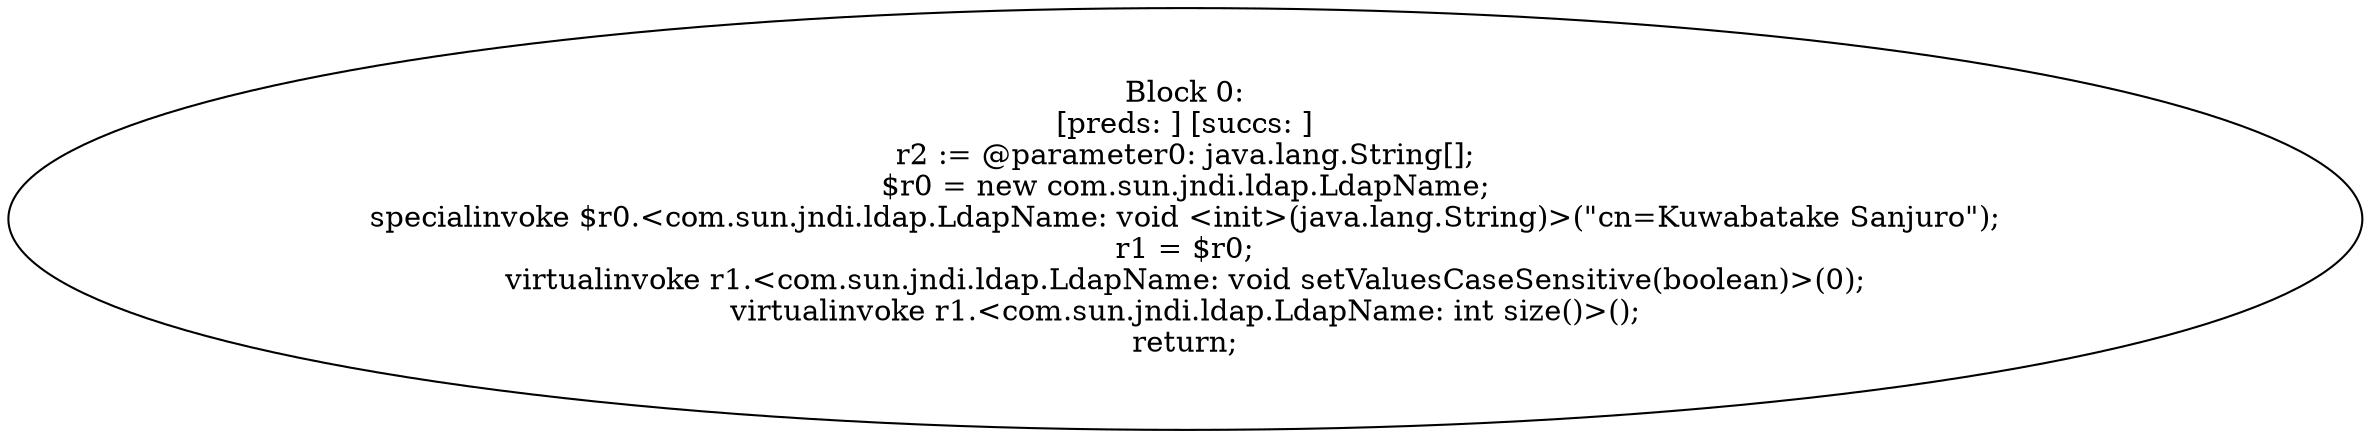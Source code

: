 digraph "unitGraph" {
    "Block 0:
[preds: ] [succs: ]
r2 := @parameter0: java.lang.String[];
$r0 = new com.sun.jndi.ldap.LdapName;
specialinvoke $r0.<com.sun.jndi.ldap.LdapName: void <init>(java.lang.String)>(\"cn=Kuwabatake Sanjuro\");
r1 = $r0;
virtualinvoke r1.<com.sun.jndi.ldap.LdapName: void setValuesCaseSensitive(boolean)>(0);
virtualinvoke r1.<com.sun.jndi.ldap.LdapName: int size()>();
return;
"
}

